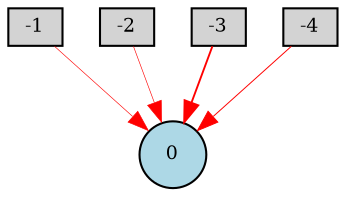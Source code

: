 digraph {
	node [fontsize=9 height=0.2 shape=circle width=0.2]
	-1 [fillcolor=lightgray shape=box style=filled]
	-2 [fillcolor=lightgray shape=box style=filled]
	-3 [fillcolor=lightgray shape=box style=filled]
	-4 [fillcolor=lightgray shape=box style=filled]
	0 [fillcolor=lightblue style=filled]
	-4 -> 0 [color=red penwidth=0.4676664800623461 style=solid]
	-1 -> 0 [color=red penwidth=0.2948188992116557 style=solid]
	-3 -> 0 [color=red penwidth=0.9007466513308314 style=solid]
	-2 -> 0 [color=red penwidth=0.29783549191248393 style=solid]
}
